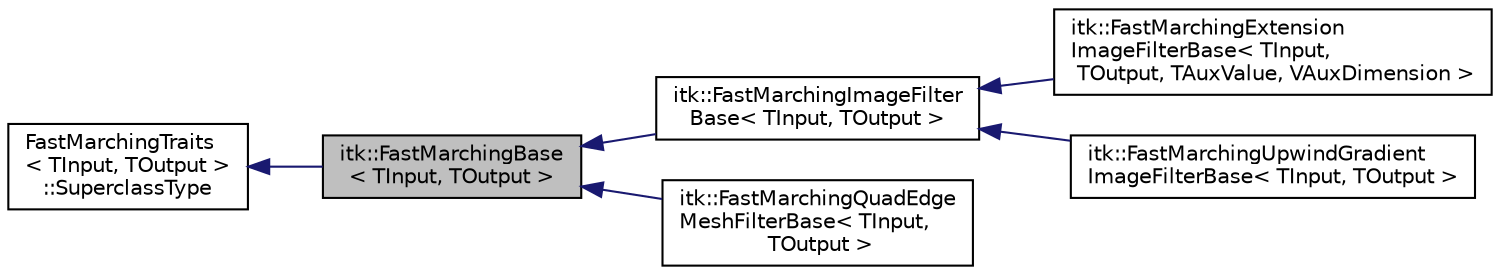 digraph "itk::FastMarchingBase&lt; TInput, TOutput &gt;"
{
 // LATEX_PDF_SIZE
  edge [fontname="Helvetica",fontsize="10",labelfontname="Helvetica",labelfontsize="10"];
  node [fontname="Helvetica",fontsize="10",shape=record];
  rankdir="LR";
  Node1 [label="itk::FastMarchingBase\l\< TInput, TOutput \>",height=0.2,width=0.4,color="black", fillcolor="grey75", style="filled", fontcolor="black",tooltip="Abstract class to solve an Eikonal based-equation using Fast Marching Method."];
  Node2 -> Node1 [dir="back",color="midnightblue",fontsize="10",style="solid",fontname="Helvetica"];
  Node2 [label="FastMarchingTraits\l\< TInput, TOutput \>\l::SuperclassType",height=0.2,width=0.4,color="black", fillcolor="white", style="filled",tooltip=" "];
  Node1 -> Node3 [dir="back",color="midnightblue",fontsize="10",style="solid",fontname="Helvetica"];
  Node3 [label="itk::FastMarchingImageFilter\lBase\< TInput, TOutput \>",height=0.2,width=0.4,color="black", fillcolor="white", style="filled",URL="$classitk_1_1FastMarchingImageFilterBase.html",tooltip="Apply the Fast Marching method to solve an Eikonal equation on an image."];
  Node3 -> Node4 [dir="back",color="midnightblue",fontsize="10",style="solid",fontname="Helvetica"];
  Node4 [label="itk::FastMarchingExtension\lImageFilterBase\< TInput,\l TOutput, TAuxValue, VAuxDimension \>",height=0.2,width=0.4,color="black", fillcolor="white", style="filled",URL="$classitk_1_1FastMarchingExtensionImageFilterBase.html",tooltip="Extend auxiliary variables smoothly using Fast Marching."];
  Node3 -> Node5 [dir="back",color="midnightblue",fontsize="10",style="solid",fontname="Helvetica"];
  Node5 [label="itk::FastMarchingUpwindGradient\lImageFilterBase\< TInput, TOutput \>",height=0.2,width=0.4,color="black", fillcolor="white", style="filled",URL="$classitk_1_1FastMarchingUpwindGradientImageFilterBase.html",tooltip="Generates the upwind gradient field of fast marching arrival times."];
  Node1 -> Node6 [dir="back",color="midnightblue",fontsize="10",style="solid",fontname="Helvetica"];
  Node6 [label="itk::FastMarchingQuadEdge\lMeshFilterBase\< TInput,\l TOutput \>",height=0.2,width=0.4,color="black", fillcolor="white", style="filled",URL="$classitk_1_1FastMarchingQuadEdgeMeshFilterBase.html",tooltip="Fast Marching Method on QuadEdgeMesh."];
}
